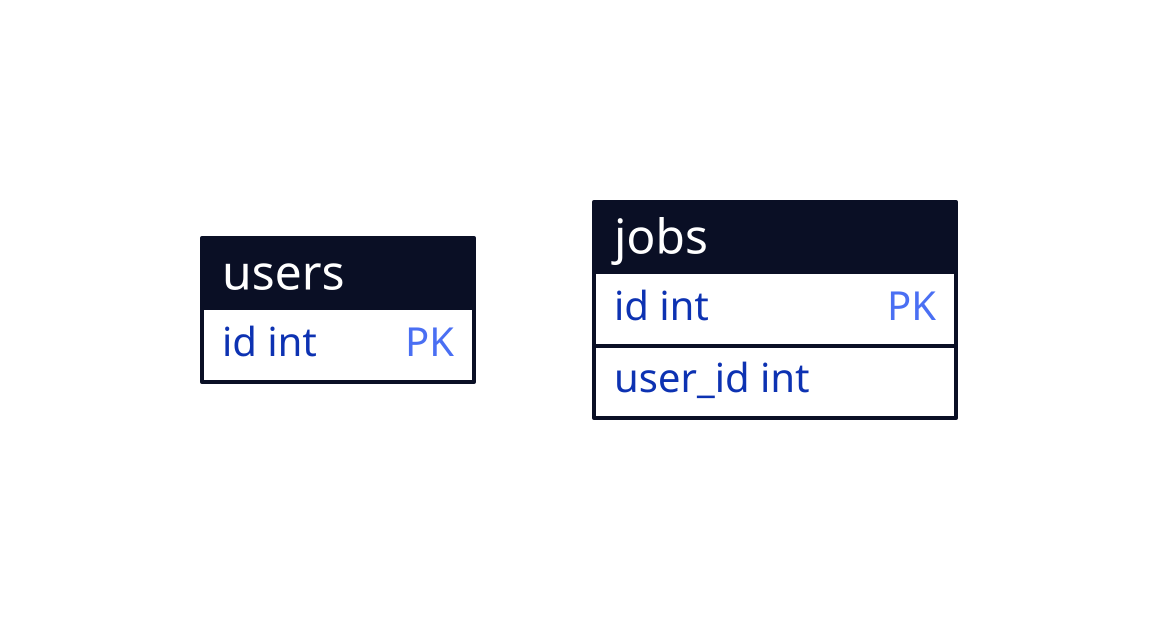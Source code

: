 u: users {
    shape: sql_table
    id int {constraint: primary_key}
}
j: jobs {
    shape: sql_table
    id int {constraint: primary_key}
    user_id int
}
